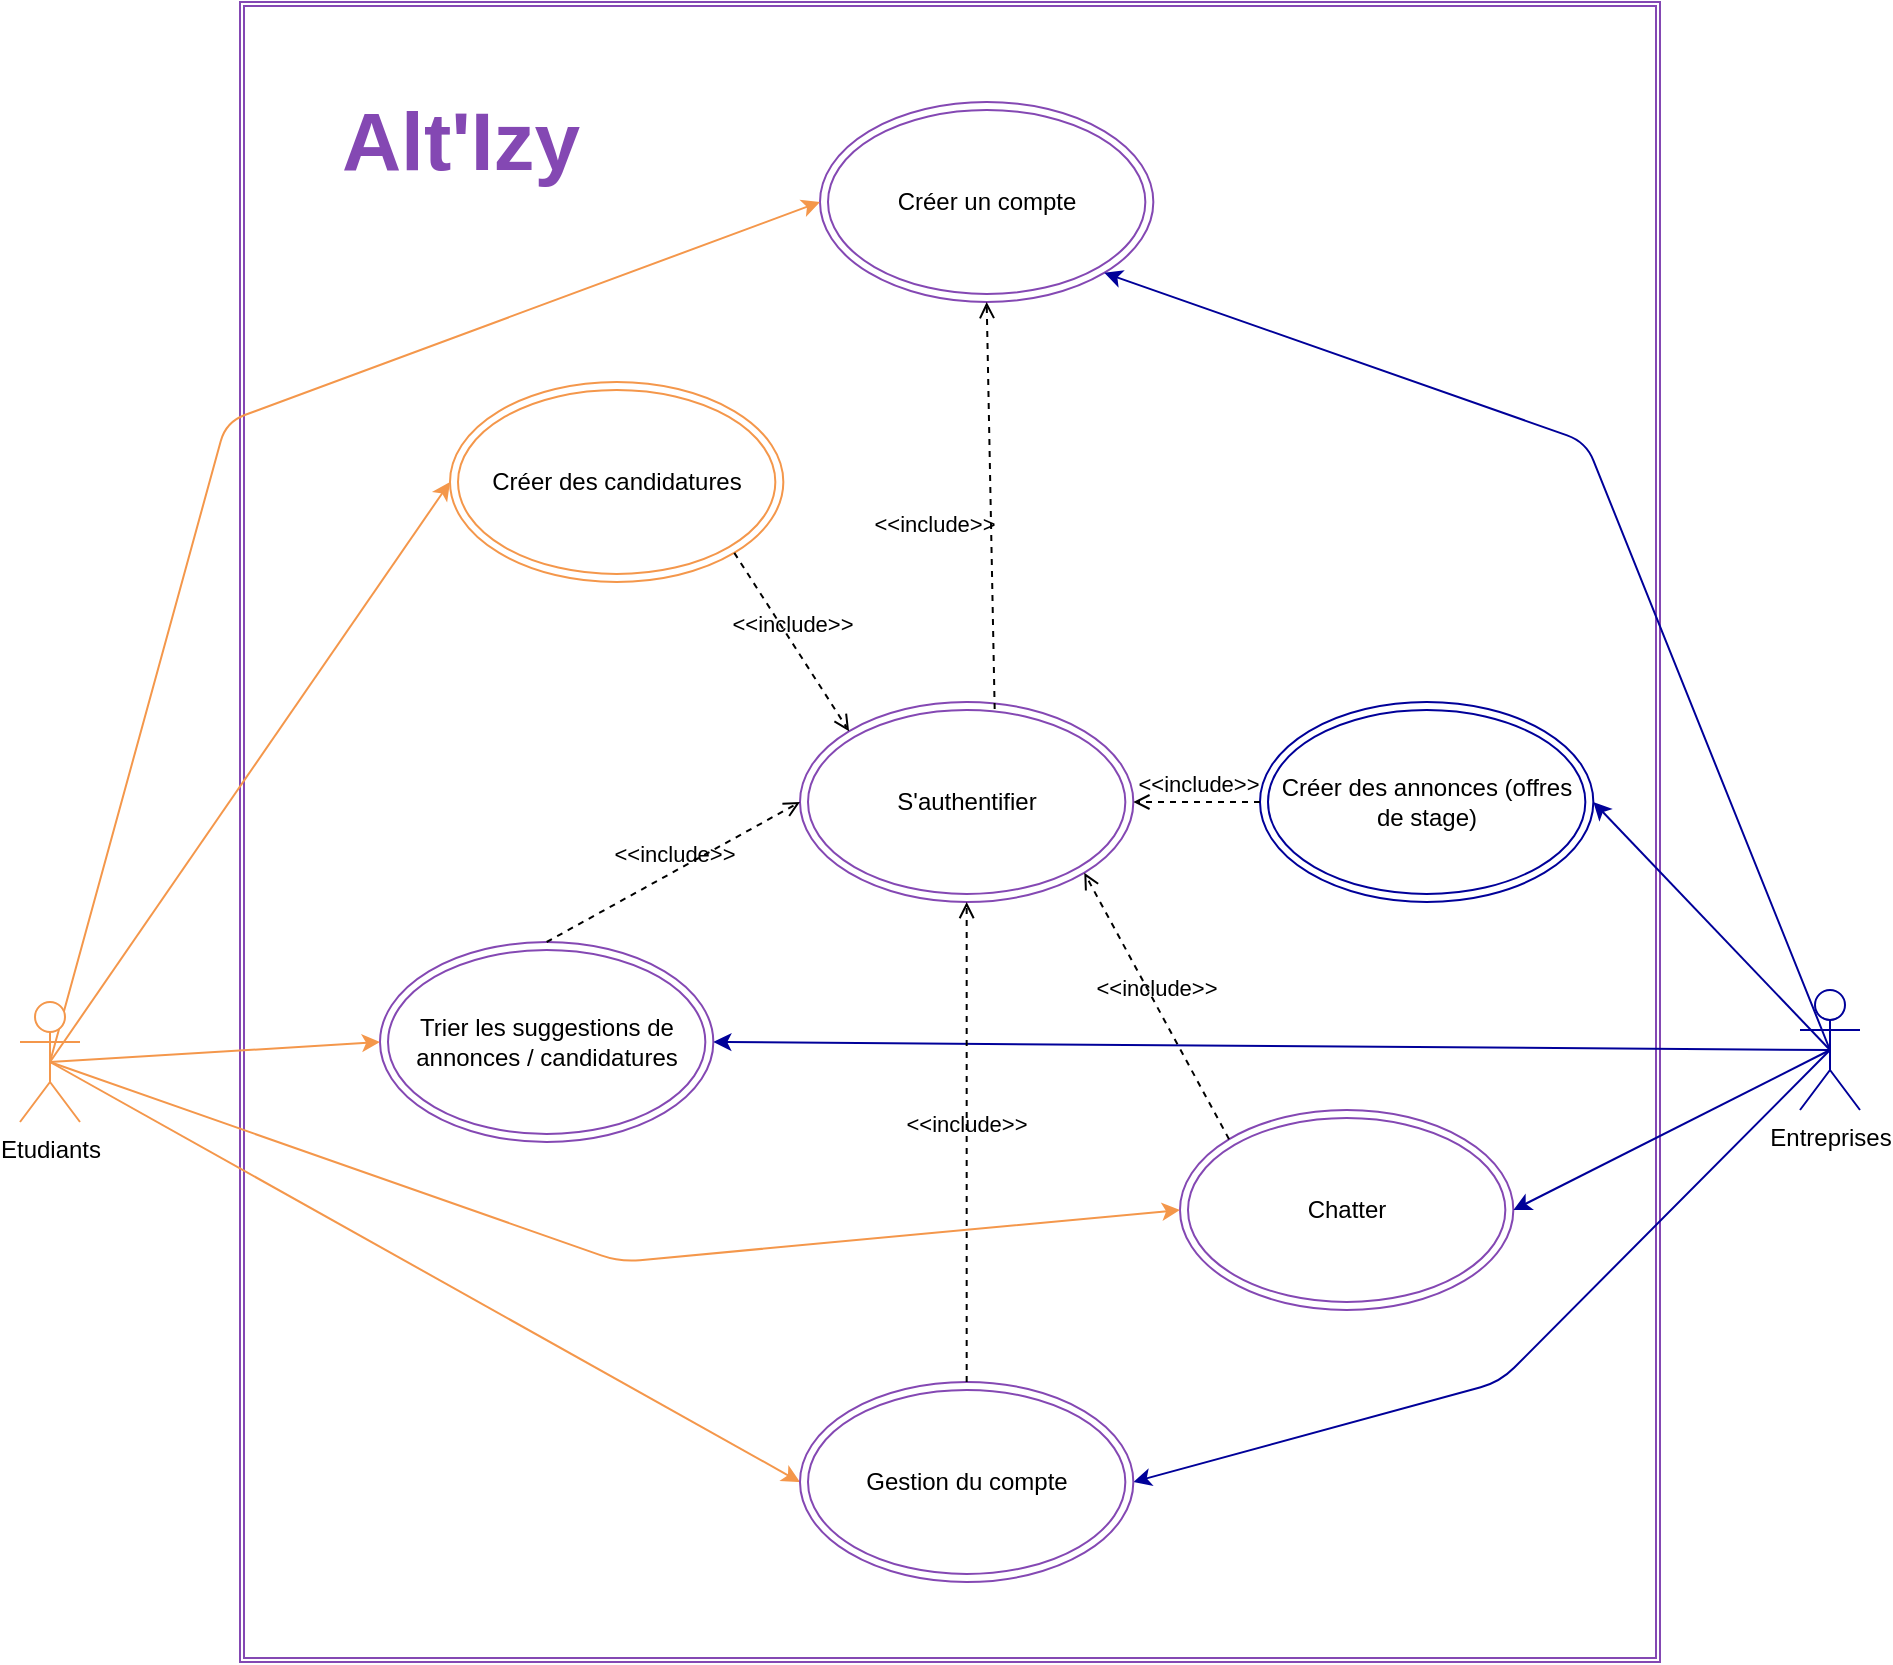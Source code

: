 <mxfile>
    <diagram id="IS_MJQxhf_WlaVLgj39v" name="Page-1">
        <mxGraphModel dx="1335" dy="929" grid="1" gridSize="10" guides="1" tooltips="1" connect="1" arrows="1" fold="1" page="1" pageScale="1" pageWidth="1654" pageHeight="1169" math="0" shadow="0">
            <root>
                <mxCell id="0"/>
                <mxCell id="1" parent="0"/>
                <mxCell id="5" value="" style="shape=ext;double=1;rounded=0;whiteSpace=wrap;html=1;fillColor=none;strokeColor=#8448B3;" parent="1" vertex="1">
                    <mxGeometry x="477" y="170" width="710" height="830" as="geometry"/>
                </mxCell>
                <mxCell id="9" value="Créer un compte" style="ellipse;shape=doubleEllipse;whiteSpace=wrap;html=1;strokeColor=#8448B3;" parent="1" vertex="1">
                    <mxGeometry x="767" y="220" width="166.67" height="100" as="geometry"/>
                </mxCell>
                <mxCell id="10" value="Trier les suggestions de annonces / candidatures" style="ellipse;shape=doubleEllipse;whiteSpace=wrap;html=1;strokeColor=#8448B3;" parent="1" vertex="1">
                    <mxGeometry x="547" y="640" width="166.67" height="100" as="geometry"/>
                </mxCell>
                <mxCell id="11" value="&lt;font style=&quot;font-size: 41px&quot; color=&quot;#8448b3&quot;&gt;Alt'Izy&lt;/font&gt;" style="text;strokeColor=none;fillColor=none;html=1;fontSize=24;fontStyle=1;verticalAlign=middle;align=center;" parent="1" vertex="1">
                    <mxGeometry x="537" y="220" width="100" height="40" as="geometry"/>
                </mxCell>
                <mxCell id="12" value="Chatter" style="ellipse;shape=doubleEllipse;whiteSpace=wrap;html=1;strokeColor=#8448B3;" parent="1" vertex="1">
                    <mxGeometry x="947" y="724" width="166.67" height="100" as="geometry"/>
                </mxCell>
                <mxCell id="13" value="Créer des annonces (offres de stage)" style="ellipse;shape=doubleEllipse;whiteSpace=wrap;html=1;strokeColor=#000099;" parent="1" vertex="1">
                    <mxGeometry x="987" y="520" width="166.67" height="100" as="geometry"/>
                </mxCell>
                <mxCell id="26" style="edgeStyle=none;html=1;exitX=0.5;exitY=0.5;exitDx=0;exitDy=0;exitPerimeter=0;entryX=0;entryY=0.5;entryDx=0;entryDy=0;strokeColor=#F4974B;" parent="1" source="22" target="10" edge="1">
                    <mxGeometry relative="1" as="geometry"/>
                </mxCell>
                <mxCell id="27" style="edgeStyle=none;html=1;exitX=0.5;exitY=0.5;exitDx=0;exitDy=0;exitPerimeter=0;entryX=0;entryY=0.5;entryDx=0;entryDy=0;strokeColor=#F4974B;" parent="1" source="22" target="12" edge="1">
                    <mxGeometry relative="1" as="geometry">
                        <Array as="points">
                            <mxPoint x="667" y="800"/>
                        </Array>
                    </mxGeometry>
                </mxCell>
                <mxCell id="41" style="edgeStyle=none;html=1;exitX=0.5;exitY=0.5;exitDx=0;exitDy=0;exitPerimeter=0;entryX=0;entryY=0.5;entryDx=0;entryDy=0;strokeColor=#F4974B;" parent="1" source="22" target="39" edge="1">
                    <mxGeometry relative="1" as="geometry"/>
                </mxCell>
                <mxCell id="44" style="edgeStyle=none;html=1;exitX=0.5;exitY=0.5;exitDx=0;exitDy=0;exitPerimeter=0;entryX=0;entryY=0.5;entryDx=0;entryDy=0;strokeColor=#F4974B;" parent="1" source="22" target="43" edge="1">
                    <mxGeometry relative="1" as="geometry"/>
                </mxCell>
                <mxCell id="66" style="edgeStyle=none;html=1;exitX=0.5;exitY=0.5;exitDx=0;exitDy=0;exitPerimeter=0;entryX=0;entryY=0.5;entryDx=0;entryDy=0;fontColor=#8448B3;strokeColor=#F4974B;" edge="1" parent="1" source="22" target="9">
                    <mxGeometry relative="1" as="geometry">
                        <Array as="points">
                            <mxPoint x="470" y="380"/>
                        </Array>
                    </mxGeometry>
                </mxCell>
                <mxCell id="22" value="Etudiants" style="shape=umlActor;verticalLabelPosition=bottom;verticalAlign=top;html=1;outlineConnect=0;strokeColor=#F4974B;" parent="1" vertex="1">
                    <mxGeometry x="367" y="670" width="30" height="60" as="geometry"/>
                </mxCell>
                <mxCell id="29" style="edgeStyle=none;html=1;exitX=0.5;exitY=0.5;exitDx=0;exitDy=0;exitPerimeter=0;entryX=1;entryY=0.5;entryDx=0;entryDy=0;strokeColor=#000099;" parent="1" source="24" target="10" edge="1">
                    <mxGeometry relative="1" as="geometry"/>
                </mxCell>
                <mxCell id="30" style="edgeStyle=none;html=1;exitX=0.5;exitY=0.5;exitDx=0;exitDy=0;exitPerimeter=0;entryX=1;entryY=0.5;entryDx=0;entryDy=0;strokeColor=#000099;" parent="1" source="24" target="12" edge="1">
                    <mxGeometry relative="1" as="geometry">
                        <Array as="points"/>
                    </mxGeometry>
                </mxCell>
                <mxCell id="31" style="edgeStyle=none;html=1;exitX=0.5;exitY=0.5;exitDx=0;exitDy=0;exitPerimeter=0;entryX=1;entryY=0.5;entryDx=0;entryDy=0;strokeColor=#000099;" parent="1" source="24" target="13" edge="1">
                    <mxGeometry relative="1" as="geometry"/>
                </mxCell>
                <mxCell id="42" style="edgeStyle=none;html=1;exitX=0.5;exitY=0.5;exitDx=0;exitDy=0;exitPerimeter=0;entryX=1;entryY=0.5;entryDx=0;entryDy=0;strokeColor=#000099;" parent="1" source="24" target="39" edge="1">
                    <mxGeometry relative="1" as="geometry">
                        <Array as="points">
                            <mxPoint x="1107" y="860"/>
                        </Array>
                    </mxGeometry>
                </mxCell>
                <mxCell id="65" style="edgeStyle=none;html=1;exitX=0.5;exitY=0.5;exitDx=0;exitDy=0;exitPerimeter=0;entryX=1;entryY=1;entryDx=0;entryDy=0;fontColor=#8448B3;strokeColor=#000099;" edge="1" parent="1" source="24" target="9">
                    <mxGeometry relative="1" as="geometry">
                        <Array as="points">
                            <mxPoint x="1150" y="390"/>
                        </Array>
                    </mxGeometry>
                </mxCell>
                <mxCell id="24" value="Entreprises" style="shape=umlActor;verticalLabelPosition=bottom;verticalAlign=top;html=1;outlineConnect=0;strokeColor=#000099;" parent="1" vertex="1">
                    <mxGeometry x="1257" y="664" width="30" height="60" as="geometry"/>
                </mxCell>
                <mxCell id="36" value="S'authentifier" style="ellipse;shape=doubleEllipse;whiteSpace=wrap;html=1;strokeColor=#8448B3;" parent="1" vertex="1">
                    <mxGeometry x="757" y="520" width="166.67" height="100" as="geometry"/>
                </mxCell>
                <mxCell id="39" value="Gestion du compte" style="ellipse;shape=doubleEllipse;whiteSpace=wrap;html=1;strokeColor=#8448B3;" parent="1" vertex="1">
                    <mxGeometry x="757" y="860" width="166.67" height="100" as="geometry"/>
                </mxCell>
                <mxCell id="43" value="Créer des candidatures" style="ellipse;shape=doubleEllipse;whiteSpace=wrap;html=1;strokeColor=#F4974B;" parent="1" vertex="1">
                    <mxGeometry x="582.0" y="360" width="166.67" height="100" as="geometry"/>
                </mxCell>
                <mxCell id="48" value="&amp;lt;&amp;lt;include&amp;gt;&amp;gt;" style="endArrow=open;html=1;rounded=0;align=center;verticalAlign=bottom;dashed=1;endFill=0;labelBackgroundColor=none;entryX=0.5;entryY=1;entryDx=0;entryDy=0;exitX=0.584;exitY=0.035;exitDx=0;exitDy=0;exitPerimeter=0;" parent="1" source="36" target="9" edge="1">
                    <mxGeometry x="-0.168" y="29" relative="1" as="geometry">
                        <mxPoint x="856.995" y="541.0" as="sourcePoint"/>
                        <mxPoint x="857.005" y="481.0" as="targetPoint"/>
                        <mxPoint as="offset"/>
                    </mxGeometry>
                </mxCell>
                <mxCell id="49" value="" style="resizable=0;html=1;align=center;verticalAlign=top;labelBackgroundColor=none;" parent="48" connectable="0" vertex="1">
                    <mxGeometry relative="1" as="geometry"/>
                </mxCell>
                <mxCell id="50" value="&amp;lt;&amp;lt;include&amp;gt;&amp;gt;" style="endArrow=open;html=1;rounded=0;align=center;verticalAlign=bottom;dashed=1;endFill=0;labelBackgroundColor=none;exitX=0.5;exitY=0;exitDx=0;exitDy=0;entryX=0;entryY=0.5;entryDx=0;entryDy=0;" parent="1" source="10" target="36" edge="1">
                    <mxGeometry relative="1" as="geometry">
                        <mxPoint x="997" y="700" as="sourcePoint"/>
                        <mxPoint x="1157" y="700" as="targetPoint"/>
                    </mxGeometry>
                </mxCell>
                <mxCell id="51" value="" style="resizable=0;html=1;align=center;verticalAlign=top;labelBackgroundColor=none;" parent="50" connectable="0" vertex="1">
                    <mxGeometry relative="1" as="geometry"/>
                </mxCell>
                <mxCell id="56" value="&amp;lt;&amp;lt;include&amp;gt;&amp;gt;" style="endArrow=open;html=1;rounded=0;align=center;verticalAlign=bottom;dashed=1;endFill=0;labelBackgroundColor=none;exitX=0.5;exitY=0;exitDx=0;exitDy=0;entryX=0.5;entryY=1;entryDx=0;entryDy=0;" parent="1" source="39" target="36" edge="1">
                    <mxGeometry relative="1" as="geometry">
                        <mxPoint x="626.003" y="652.3" as="sourcePoint"/>
                        <mxPoint x="777.0" y="600" as="targetPoint"/>
                    </mxGeometry>
                </mxCell>
                <mxCell id="57" value="" style="resizable=0;html=1;align=center;verticalAlign=top;labelBackgroundColor=none;" parent="56" connectable="0" vertex="1">
                    <mxGeometry relative="1" as="geometry"/>
                </mxCell>
                <mxCell id="59" value="&amp;lt;&amp;lt;include&amp;gt;&amp;gt;" style="endArrow=open;html=1;rounded=0;align=center;verticalAlign=bottom;dashed=1;endFill=0;labelBackgroundColor=none;exitX=0;exitY=0;exitDx=0;exitDy=0;entryX=1;entryY=1;entryDx=0;entryDy=0;" parent="1" source="12" target="36" edge="1">
                    <mxGeometry relative="1" as="geometry">
                        <mxPoint x="860.335" y="830" as="sourcePoint"/>
                        <mxPoint x="860.335" y="650" as="targetPoint"/>
                    </mxGeometry>
                </mxCell>
                <mxCell id="60" value="" style="resizable=0;html=1;align=center;verticalAlign=top;labelBackgroundColor=none;" parent="59" connectable="0" vertex="1">
                    <mxGeometry relative="1" as="geometry"/>
                </mxCell>
                <mxCell id="61" value="&amp;lt;&amp;lt;include&amp;gt;&amp;gt;" style="endArrow=open;html=1;rounded=0;align=center;verticalAlign=bottom;dashed=1;endFill=0;labelBackgroundColor=none;exitX=0;exitY=0.5;exitDx=0;exitDy=0;entryX=1;entryY=0.5;entryDx=0;entryDy=0;" parent="1" source="13" target="36" edge="1">
                    <mxGeometry relative="1" as="geometry">
                        <mxPoint x="991.296" y="734.712" as="sourcePoint"/>
                        <mxPoint x="919.374" y="635.288" as="targetPoint"/>
                    </mxGeometry>
                </mxCell>
                <mxCell id="62" value="" style="resizable=0;html=1;align=center;verticalAlign=top;labelBackgroundColor=none;" parent="61" connectable="0" vertex="1">
                    <mxGeometry relative="1" as="geometry"/>
                </mxCell>
                <mxCell id="63" value="&amp;lt;&amp;lt;include&amp;gt;&amp;gt;" style="endArrow=open;html=1;rounded=0;align=center;verticalAlign=bottom;dashed=1;endFill=0;labelBackgroundColor=none;exitX=1;exitY=1;exitDx=0;exitDy=0;entryX=0;entryY=0;entryDx=0;entryDy=0;" edge="1" parent="1" source="43" target="36">
                    <mxGeometry relative="1" as="geometry">
                        <mxPoint x="997.0" y="580" as="sourcePoint"/>
                        <mxPoint x="933.67" y="580" as="targetPoint"/>
                    </mxGeometry>
                </mxCell>
                <mxCell id="64" value="" style="resizable=0;html=1;align=center;verticalAlign=top;labelBackgroundColor=none;" connectable="0" vertex="1" parent="63">
                    <mxGeometry relative="1" as="geometry"/>
                </mxCell>
            </root>
        </mxGraphModel>
    </diagram>
</mxfile>